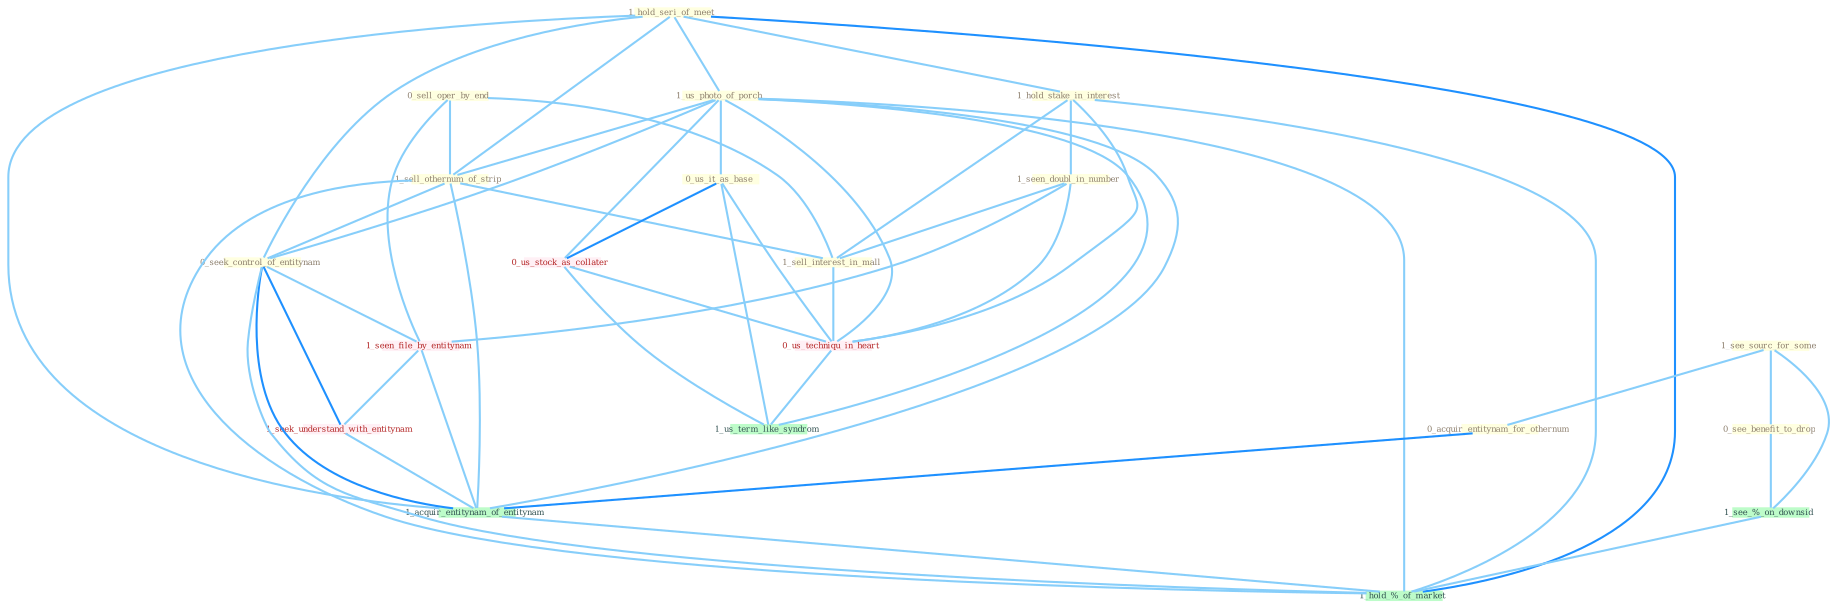 Graph G{ 
    node
    [shape=polygon,style=filled,width=.5,height=.06,color="#BDFCC9",fixedsize=true,fontsize=4,
    fontcolor="#2f4f4f"];
    {node
    [color="#ffffe0", fontcolor="#8b7d6b"] "1_hold_seri_of_meet " "1_hold_stake_in_interest " "1_us_photo_of_porch " "1_see_sourc_for_some " "0_sell_oper_by_end " "1_sell_othernum_of_strip " "0_see_benefit_to_drop " "0_acquir_entitynam_for_othernum " "1_seen_doubl_in_number " "0_us_it_as_base " "1_sell_interest_in_mall " "0_seek_control_of_entitynam "}
{node [color="#fff0f5", fontcolor="#b22222"] "1_seen_file_by_entitynam " "0_us_stock_as_collater " "1_seek_understand_with_entitynam " "0_us_techniqu_in_heart "}
edge [color="#B0E2FF"];

	"1_hold_seri_of_meet " -- "1_hold_stake_in_interest " [w="1", color="#87cefa" ];
	"1_hold_seri_of_meet " -- "1_us_photo_of_porch " [w="1", color="#87cefa" ];
	"1_hold_seri_of_meet " -- "1_sell_othernum_of_strip " [w="1", color="#87cefa" ];
	"1_hold_seri_of_meet " -- "0_seek_control_of_entitynam " [w="1", color="#87cefa" ];
	"1_hold_seri_of_meet " -- "1_acquir_entitynam_of_entitynam " [w="1", color="#87cefa" ];
	"1_hold_seri_of_meet " -- "1_hold_%_of_market " [w="2", color="#1e90ff" , len=0.8];
	"1_hold_stake_in_interest " -- "1_seen_doubl_in_number " [w="1", color="#87cefa" ];
	"1_hold_stake_in_interest " -- "1_sell_interest_in_mall " [w="1", color="#87cefa" ];
	"1_hold_stake_in_interest " -- "0_us_techniqu_in_heart " [w="1", color="#87cefa" ];
	"1_hold_stake_in_interest " -- "1_hold_%_of_market " [w="1", color="#87cefa" ];
	"1_us_photo_of_porch " -- "1_sell_othernum_of_strip " [w="1", color="#87cefa" ];
	"1_us_photo_of_porch " -- "0_us_it_as_base " [w="1", color="#87cefa" ];
	"1_us_photo_of_porch " -- "0_seek_control_of_entitynam " [w="1", color="#87cefa" ];
	"1_us_photo_of_porch " -- "0_us_stock_as_collater " [w="1", color="#87cefa" ];
	"1_us_photo_of_porch " -- "1_acquir_entitynam_of_entitynam " [w="1", color="#87cefa" ];
	"1_us_photo_of_porch " -- "0_us_techniqu_in_heart " [w="1", color="#87cefa" ];
	"1_us_photo_of_porch " -- "1_us_term_like_syndrom " [w="1", color="#87cefa" ];
	"1_us_photo_of_porch " -- "1_hold_%_of_market " [w="1", color="#87cefa" ];
	"1_see_sourc_for_some " -- "0_see_benefit_to_drop " [w="1", color="#87cefa" ];
	"1_see_sourc_for_some " -- "0_acquir_entitynam_for_othernum " [w="1", color="#87cefa" ];
	"1_see_sourc_for_some " -- "1_see_%_on_downsid " [w="1", color="#87cefa" ];
	"0_sell_oper_by_end " -- "1_sell_othernum_of_strip " [w="1", color="#87cefa" ];
	"0_sell_oper_by_end " -- "1_sell_interest_in_mall " [w="1", color="#87cefa" ];
	"0_sell_oper_by_end " -- "1_seen_file_by_entitynam " [w="1", color="#87cefa" ];
	"1_sell_othernum_of_strip " -- "1_sell_interest_in_mall " [w="1", color="#87cefa" ];
	"1_sell_othernum_of_strip " -- "0_seek_control_of_entitynam " [w="1", color="#87cefa" ];
	"1_sell_othernum_of_strip " -- "1_acquir_entitynam_of_entitynam " [w="1", color="#87cefa" ];
	"1_sell_othernum_of_strip " -- "1_hold_%_of_market " [w="1", color="#87cefa" ];
	"0_see_benefit_to_drop " -- "1_see_%_on_downsid " [w="1", color="#87cefa" ];
	"0_acquir_entitynam_for_othernum " -- "1_acquir_entitynam_of_entitynam " [w="2", color="#1e90ff" , len=0.8];
	"1_seen_doubl_in_number " -- "1_sell_interest_in_mall " [w="1", color="#87cefa" ];
	"1_seen_doubl_in_number " -- "1_seen_file_by_entitynam " [w="1", color="#87cefa" ];
	"1_seen_doubl_in_number " -- "0_us_techniqu_in_heart " [w="1", color="#87cefa" ];
	"0_us_it_as_base " -- "0_us_stock_as_collater " [w="2", color="#1e90ff" , len=0.8];
	"0_us_it_as_base " -- "0_us_techniqu_in_heart " [w="1", color="#87cefa" ];
	"0_us_it_as_base " -- "1_us_term_like_syndrom " [w="1", color="#87cefa" ];
	"1_sell_interest_in_mall " -- "0_us_techniqu_in_heart " [w="1", color="#87cefa" ];
	"0_seek_control_of_entitynam " -- "1_seen_file_by_entitynam " [w="1", color="#87cefa" ];
	"0_seek_control_of_entitynam " -- "1_seek_understand_with_entitynam " [w="2", color="#1e90ff" , len=0.8];
	"0_seek_control_of_entitynam " -- "1_acquir_entitynam_of_entitynam " [w="2", color="#1e90ff" , len=0.8];
	"0_seek_control_of_entitynam " -- "1_hold_%_of_market " [w="1", color="#87cefa" ];
	"1_seen_file_by_entitynam " -- "1_seek_understand_with_entitynam " [w="1", color="#87cefa" ];
	"1_seen_file_by_entitynam " -- "1_acquir_entitynam_of_entitynam " [w="1", color="#87cefa" ];
	"0_us_stock_as_collater " -- "0_us_techniqu_in_heart " [w="1", color="#87cefa" ];
	"0_us_stock_as_collater " -- "1_us_term_like_syndrom " [w="1", color="#87cefa" ];
	"1_seek_understand_with_entitynam " -- "1_acquir_entitynam_of_entitynam " [w="1", color="#87cefa" ];
	"1_acquir_entitynam_of_entitynam " -- "1_hold_%_of_market " [w="1", color="#87cefa" ];
	"0_us_techniqu_in_heart " -- "1_us_term_like_syndrom " [w="1", color="#87cefa" ];
	"1_see_%_on_downsid " -- "1_hold_%_of_market " [w="1", color="#87cefa" ];
}